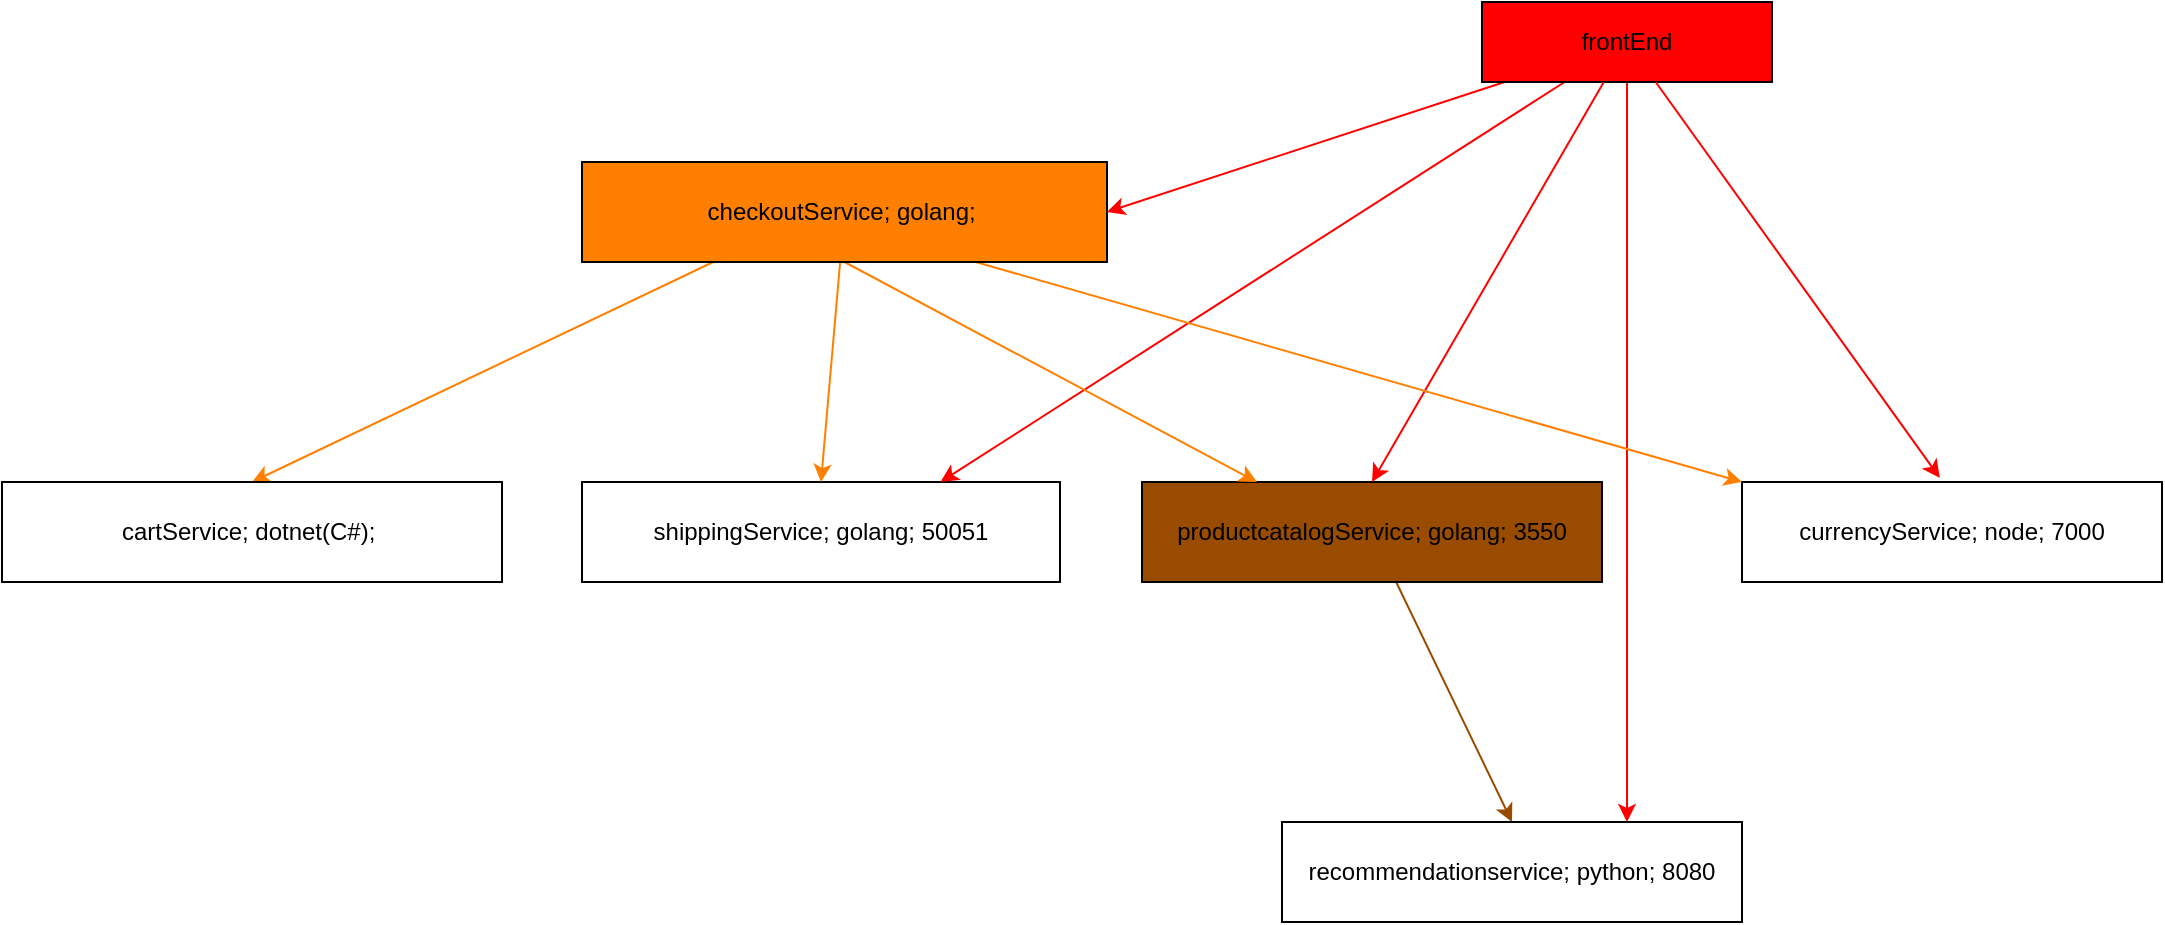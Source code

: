 <mxfile>
    <diagram id="q7w8MPJfVeO1-L-29NZj" name="Page-1">
        <mxGraphModel dx="2048" dy="646" grid="1" gridSize="10" guides="1" tooltips="1" connect="1" arrows="1" fold="1" page="1" pageScale="1" pageWidth="850" pageHeight="1100" math="0" shadow="0">
            <root>
                <mxCell id="0"/>
                <mxCell id="1" parent="0"/>
                <mxCell id="2" value="shippingService; golang; 50051" style="rounded=0;whiteSpace=wrap;html=1;" parent="1" vertex="1">
                    <mxGeometry x="-190" y="280" width="239" height="50" as="geometry"/>
                </mxCell>
                <mxCell id="4" style="edgeStyle=none;html=1;entryX=0.75;entryY=0;entryDx=0;entryDy=0;strokeColor=#FF0000;" parent="1" source="3" target="2" edge="1">
                    <mxGeometry relative="1" as="geometry"/>
                </mxCell>
                <mxCell id="12" style="edgeStyle=none;html=1;entryX=0.75;entryY=0;entryDx=0;entryDy=0;strokeColor=#FF0000;" edge="1" parent="1" source="3" target="11">
                    <mxGeometry relative="1" as="geometry"/>
                </mxCell>
                <mxCell id="17" style="edgeStyle=none;html=1;entryX=1;entryY=0.5;entryDx=0;entryDy=0;strokeColor=#FF0000;" edge="1" parent="1" source="3" target="15">
                    <mxGeometry relative="1" as="geometry"/>
                </mxCell>
                <mxCell id="3" value="frontEnd" style="rounded=0;whiteSpace=wrap;html=1;fillColor=#FF0000;" parent="1" vertex="1">
                    <mxGeometry x="260" y="40" width="145" height="40" as="geometry"/>
                </mxCell>
                <mxCell id="13" style="edgeStyle=none;html=1;entryX=0.5;entryY=0;entryDx=0;entryDy=0;strokeColor=#994C00;" edge="1" parent="1" source="6" target="11">
                    <mxGeometry relative="1" as="geometry"/>
                </mxCell>
                <mxCell id="6" value="productcatalogService; golang; 3550" style="rounded=0;whiteSpace=wrap;html=1;fillColor=#994C00;" parent="1" vertex="1">
                    <mxGeometry x="90" y="280" width="230" height="50" as="geometry"/>
                </mxCell>
                <mxCell id="7" style="edgeStyle=none;html=1;entryX=0.5;entryY=0;entryDx=0;entryDy=0;strokeColor=#FF0000;" parent="1" source="3" target="6" edge="1">
                    <mxGeometry relative="1" as="geometry"/>
                </mxCell>
                <mxCell id="8" value="currencyService; node; 7000" style="rounded=0;whiteSpace=wrap;html=1;" parent="1" vertex="1">
                    <mxGeometry x="390" y="280" width="210" height="50" as="geometry"/>
                </mxCell>
                <mxCell id="9" style="edgeStyle=none;html=1;entryX=0.471;entryY=-0.04;entryDx=0;entryDy=0;entryPerimeter=0;strokeColor=#FF0000;" parent="1" source="3" target="8" edge="1">
                    <mxGeometry relative="1" as="geometry"/>
                </mxCell>
                <mxCell id="11" value="recommendationservice; python; 8080" style="rounded=0;whiteSpace=wrap;html=1;" vertex="1" parent="1">
                    <mxGeometry x="160" y="450" width="230" height="50" as="geometry"/>
                </mxCell>
                <mxCell id="16" style="edgeStyle=none;html=1;entryX=0.5;entryY=0;entryDx=0;entryDy=0;strokeColor=#FF8000;" edge="1" parent="1" source="15" target="2">
                    <mxGeometry relative="1" as="geometry">
                        <mxPoint x="-60" y="260" as="targetPoint"/>
                    </mxGeometry>
                </mxCell>
                <mxCell id="18" style="edgeStyle=none;html=1;exitX=0.5;exitY=1;exitDx=0;exitDy=0;entryX=0.25;entryY=0;entryDx=0;entryDy=0;strokeColor=#FF8000;" edge="1" parent="1" source="15" target="6">
                    <mxGeometry relative="1" as="geometry"/>
                </mxCell>
                <mxCell id="19" style="edgeStyle=none;html=1;exitX=0.75;exitY=1;exitDx=0;exitDy=0;entryX=0;entryY=0;entryDx=0;entryDy=0;strokeColor=#FF8000;" edge="1" parent="1" source="15" target="8">
                    <mxGeometry relative="1" as="geometry"/>
                </mxCell>
                <mxCell id="21" style="edgeStyle=none;html=1;exitX=0.25;exitY=1;exitDx=0;exitDy=0;entryX=0.5;entryY=0;entryDx=0;entryDy=0;strokeColor=#FF8000;" edge="1" parent="1" source="15" target="20">
                    <mxGeometry relative="1" as="geometry"/>
                </mxCell>
                <mxCell id="15" value="checkoutService; golang;&amp;nbsp;" style="rounded=0;whiteSpace=wrap;html=1;fillColor=#FF8000;" vertex="1" parent="1">
                    <mxGeometry x="-190" y="120" width="262.5" height="50" as="geometry"/>
                </mxCell>
                <mxCell id="20" value="cartService; dotnet(C#);&amp;nbsp;" style="rounded=0;whiteSpace=wrap;html=1;" vertex="1" parent="1">
                    <mxGeometry x="-480" y="280" width="250" height="50" as="geometry"/>
                </mxCell>
            </root>
        </mxGraphModel>
    </diagram>
</mxfile>